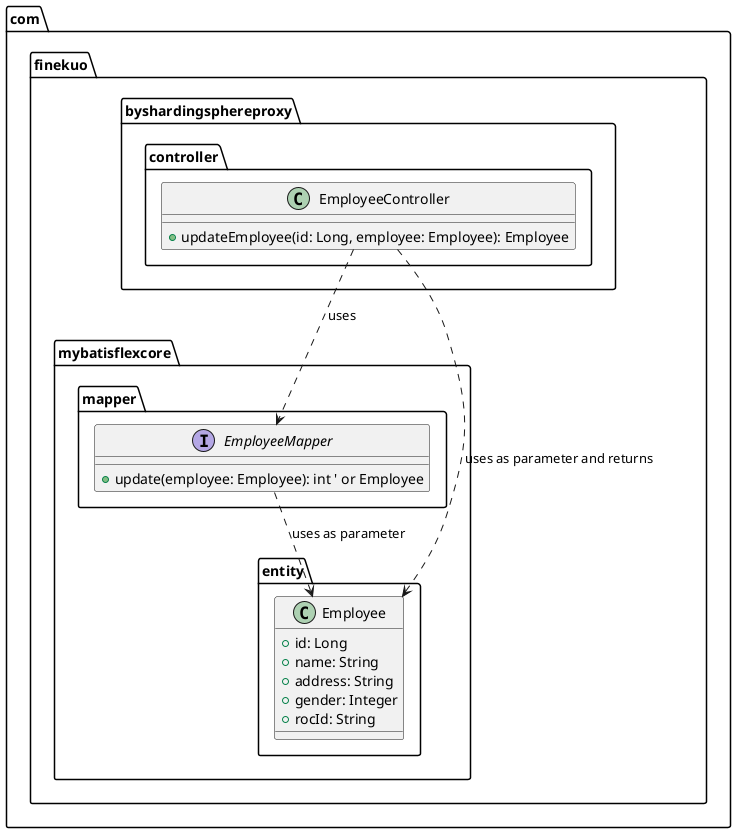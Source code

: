 @startuml
package com.finekuo.byshardingsphereproxy.controller {
  class EmployeeController {
    +updateEmployee(id: Long, employee: Employee): Employee
  }
}

package com.finekuo.mybatisflexcore.mapper {
  interface EmployeeMapper {
    +update(employee: Employee): int ' or Employee
  }
}

package com.finekuo.mybatisflexcore.entity {
  class Employee {
    +id: Long
    +name: String
    +address: String
    +gender: Integer
    +rocId: String
    ' other fields
  }
}

com.finekuo.byshardingsphereproxy.controller.EmployeeController ..> com.finekuo.mybatisflexcore.mapper.EmployeeMapper : uses
com.finekuo.byshardingsphereproxy.controller.EmployeeController ..> com.finekuo.mybatisflexcore.entity.Employee : uses as parameter and returns
com.finekuo.mybatisflexcore.mapper.EmployeeMapper ..> com.finekuo.mybatisflexcore.entity.Employee : uses as parameter
@enduml
